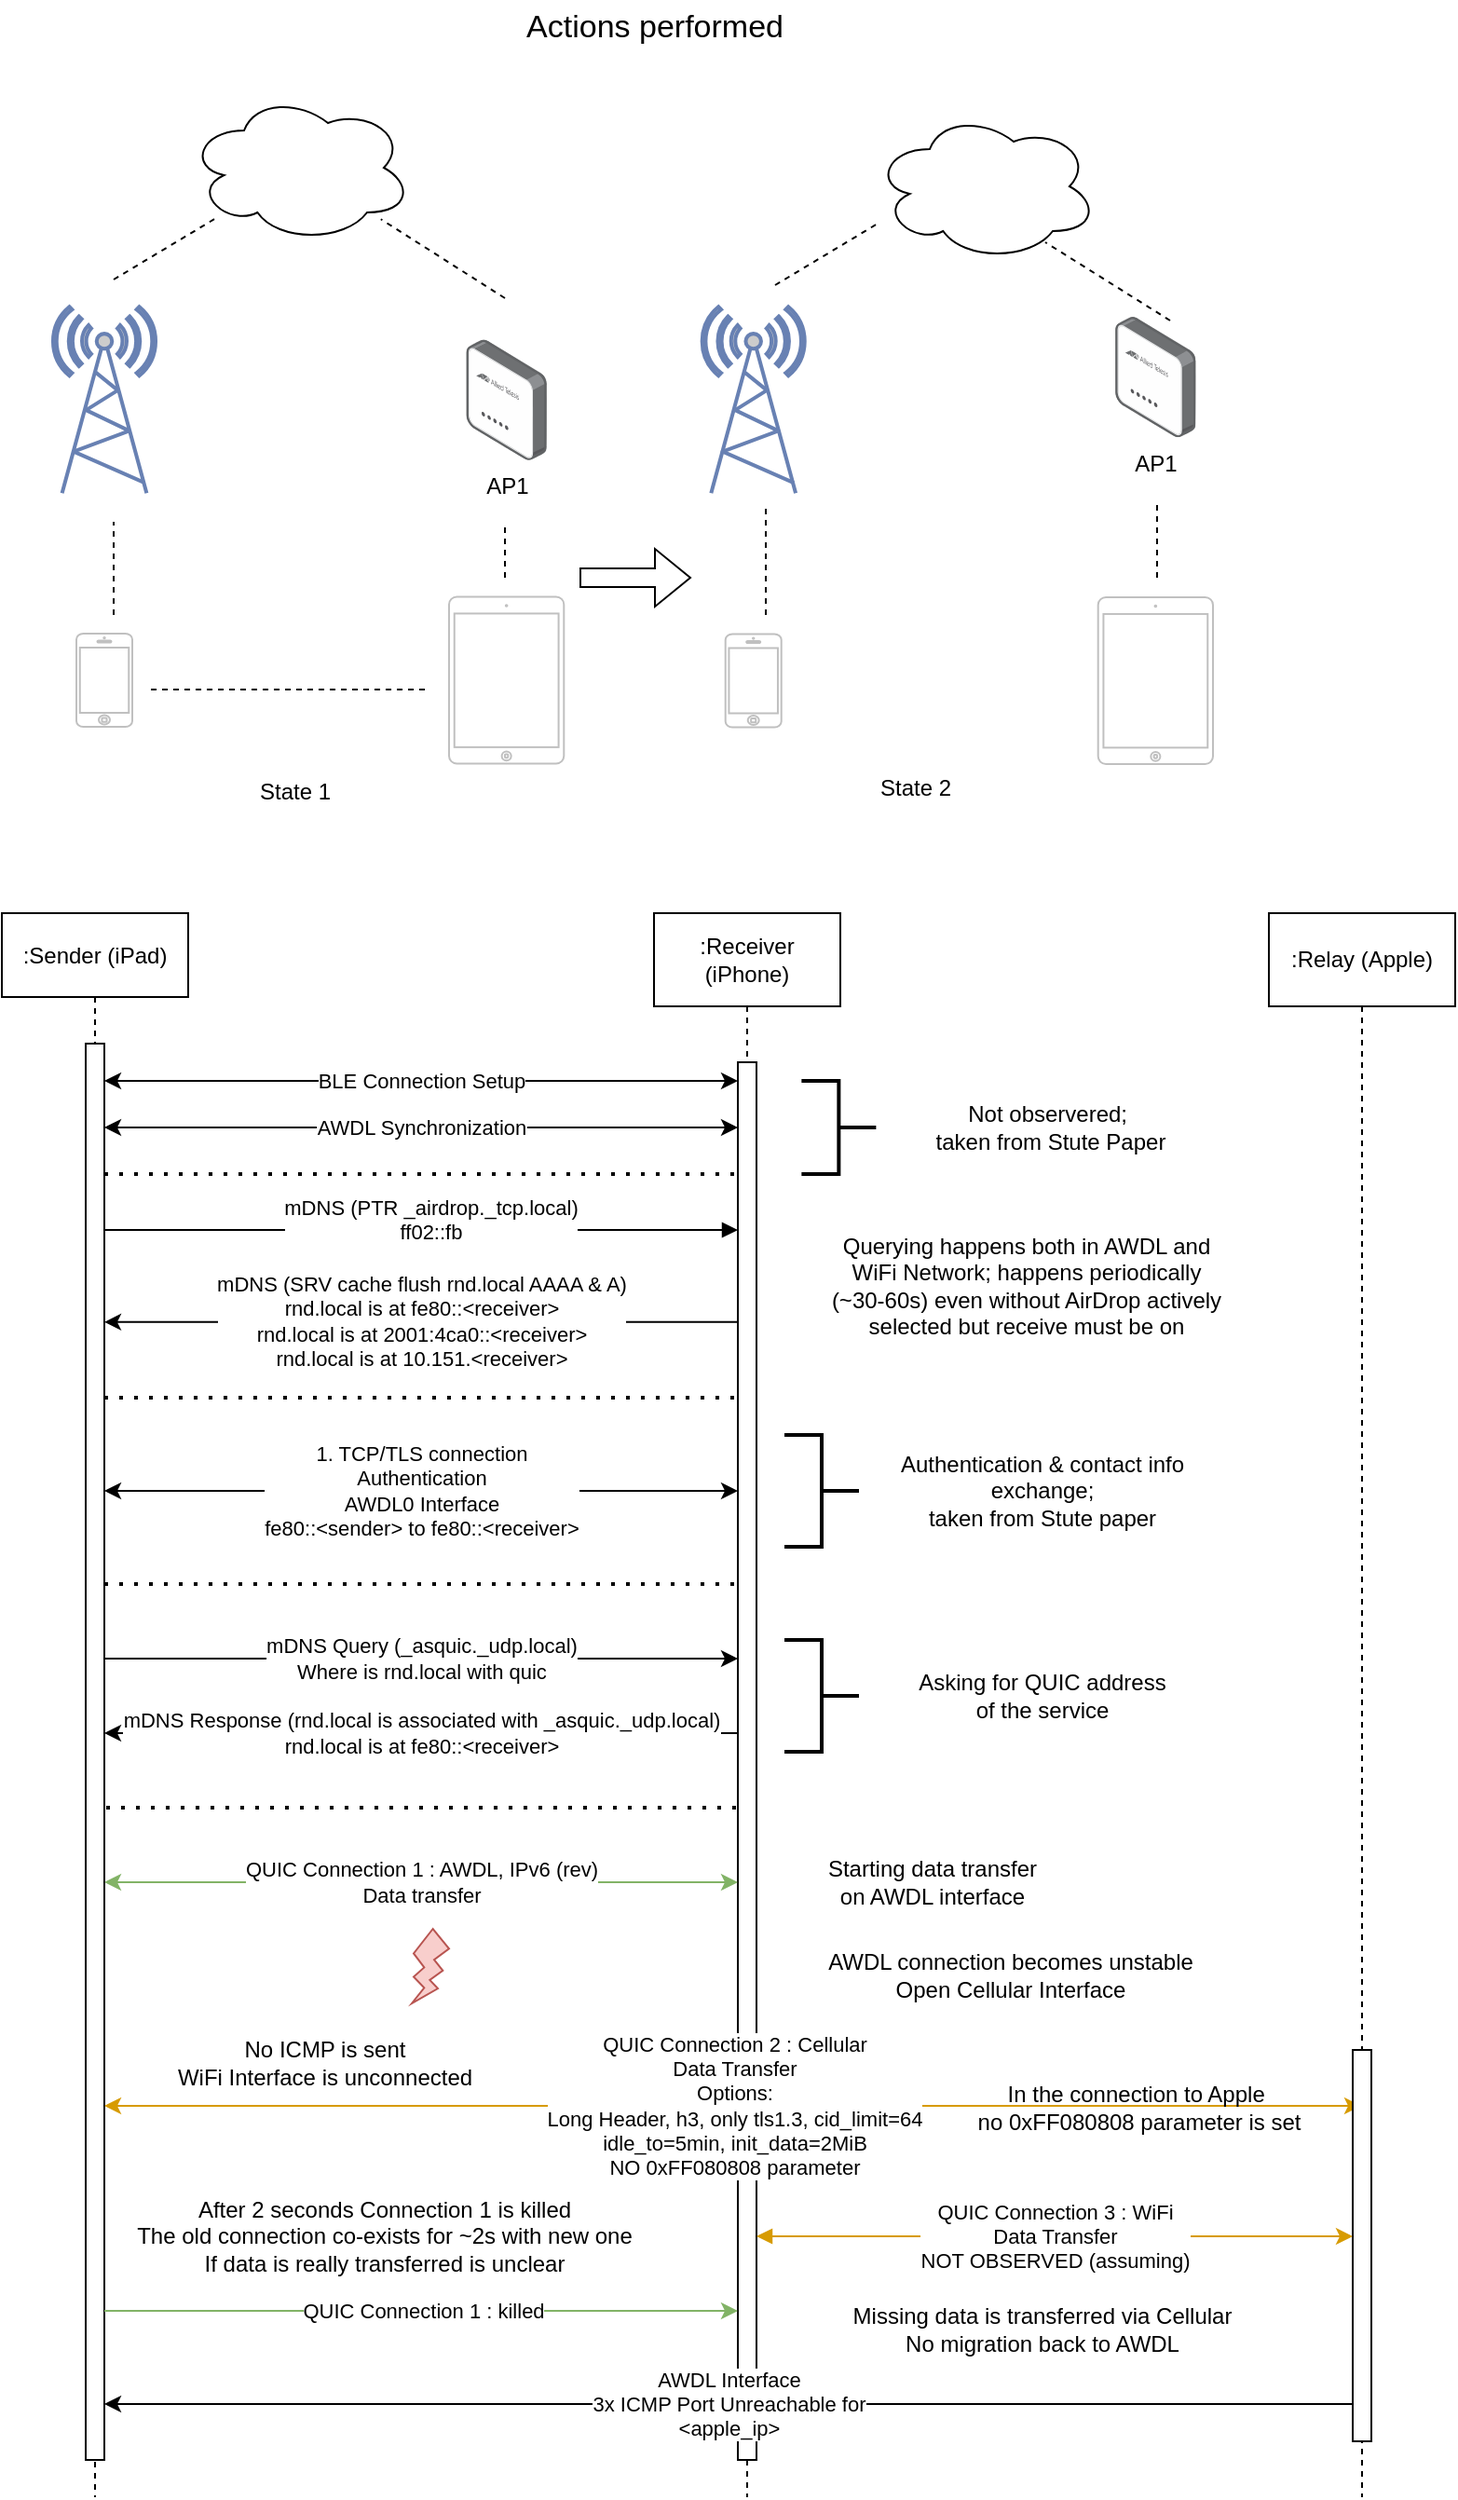 <mxfile version="22.1.7" type="device">
  <diagram name="Page-1" id="2YBvvXClWsGukQMizWep">
    <mxGraphModel dx="552" dy="1744" grid="1" gridSize="10" guides="1" tooltips="1" connect="1" arrows="1" fold="1" page="1" pageScale="1" pageWidth="850" pageHeight="1100" math="0" shadow="0">
      <root>
        <mxCell id="0" />
        <mxCell id="1" parent="0" />
        <mxCell id="aM9ryv3xv72pqoxQDRHE-1" value="&lt;div&gt;:Sender (iPad)&lt;/div&gt;" style="shape=umlLifeline;perimeter=lifelinePerimeter;whiteSpace=wrap;html=1;container=0;dropTarget=0;collapsible=0;recursiveResize=0;outlineConnect=0;portConstraint=eastwest;newEdgeStyle={&quot;edgeStyle&quot;:&quot;elbowEdgeStyle&quot;,&quot;elbow&quot;:&quot;vertical&quot;,&quot;curved&quot;:0,&quot;rounded&quot;:0};size=45;" parent="1" vertex="1">
          <mxGeometry x="10" y="50" width="100" height="850" as="geometry" />
        </mxCell>
        <mxCell id="aM9ryv3xv72pqoxQDRHE-2" value="" style="html=1;points=[];perimeter=orthogonalPerimeter;outlineConnect=0;targetShapes=umlLifeline;portConstraint=eastwest;newEdgeStyle={&quot;edgeStyle&quot;:&quot;elbowEdgeStyle&quot;,&quot;elbow&quot;:&quot;vertical&quot;,&quot;curved&quot;:0,&quot;rounded&quot;:0};" parent="aM9ryv3xv72pqoxQDRHE-1" vertex="1">
          <mxGeometry x="45" y="70" width="10" height="760" as="geometry" />
        </mxCell>
        <mxCell id="aM9ryv3xv72pqoxQDRHE-5" value="&lt;div&gt;:Receiver (iPhone)&lt;/div&gt;" style="shape=umlLifeline;perimeter=lifelinePerimeter;whiteSpace=wrap;html=1;container=0;dropTarget=0;collapsible=0;recursiveResize=0;outlineConnect=0;portConstraint=eastwest;newEdgeStyle={&quot;edgeStyle&quot;:&quot;elbowEdgeStyle&quot;,&quot;elbow&quot;:&quot;vertical&quot;,&quot;curved&quot;:0,&quot;rounded&quot;:0};size=50;" parent="1" vertex="1">
          <mxGeometry x="360" y="50" width="100" height="850" as="geometry" />
        </mxCell>
        <mxCell id="aM9ryv3xv72pqoxQDRHE-6" value="" style="html=1;points=[];perimeter=orthogonalPerimeter;outlineConnect=0;targetShapes=umlLifeline;portConstraint=eastwest;newEdgeStyle={&quot;edgeStyle&quot;:&quot;elbowEdgeStyle&quot;,&quot;elbow&quot;:&quot;vertical&quot;,&quot;curved&quot;:0,&quot;rounded&quot;:0};" parent="aM9ryv3xv72pqoxQDRHE-5" vertex="1">
          <mxGeometry x="45" y="80" width="10" height="750" as="geometry" />
        </mxCell>
        <mxCell id="aM9ryv3xv72pqoxQDRHE-7" value="&lt;div&gt;mDNS (PTR _airdrop._tcp.local)&lt;br&gt;&lt;/div&gt;&lt;div&gt;ff02::fb&lt;/div&gt;" style="html=1;verticalAlign=bottom;endArrow=block;edgeStyle=elbowEdgeStyle;elbow=vertical;curved=0;rounded=0;" parent="1" source="aM9ryv3xv72pqoxQDRHE-2" target="aM9ryv3xv72pqoxQDRHE-6" edge="1">
          <mxGeometry x="0.029" y="-10" relative="1" as="geometry">
            <mxPoint x="70" y="220" as="sourcePoint" />
            <Array as="points">
              <mxPoint x="335" y="220" />
              <mxPoint x="365" y="240" />
              <mxPoint x="265" y="230" />
              <mxPoint x="135" y="170" />
            </Array>
            <mxPoint x="410" y="220" as="targetPoint" />
            <mxPoint as="offset" />
          </mxGeometry>
        </mxCell>
        <mxCell id="OVtjpk0A2-jqffXC2TWz-1" value="BLE Connection Setup" style="edgeStyle=elbowEdgeStyle;rounded=0;orthogonalLoop=1;jettySize=auto;html=1;elbow=vertical;curved=0;startArrow=classic;startFill=1;" parent="1" source="aM9ryv3xv72pqoxQDRHE-2" edge="1">
          <mxGeometry relative="1" as="geometry">
            <mxPoint x="70" y="139.996" as="sourcePoint" />
            <mxPoint x="405" y="139.996" as="targetPoint" />
            <Array as="points">
              <mxPoint x="120" y="140" />
            </Array>
          </mxGeometry>
        </mxCell>
        <mxCell id="OVtjpk0A2-jqffXC2TWz-2" value="AWDL Synchronization" style="edgeStyle=elbowEdgeStyle;rounded=0;orthogonalLoop=1;jettySize=auto;html=1;elbow=vertical;curved=0;startArrow=classic;startFill=1;" parent="1" edge="1">
          <mxGeometry relative="1" as="geometry">
            <mxPoint x="65" y="165" as="sourcePoint" />
            <mxPoint x="405" y="165" as="targetPoint" />
          </mxGeometry>
        </mxCell>
        <mxCell id="OVtjpk0A2-jqffXC2TWz-4" value="" style="strokeWidth=2;html=1;shape=mxgraph.flowchart.annotation_2;align=left;labelPosition=right;pointerEvents=1;rotation=-180;" parent="1" vertex="1">
          <mxGeometry x="439.18" y="140" width="40" height="50" as="geometry" />
        </mxCell>
        <mxCell id="OVtjpk0A2-jqffXC2TWz-5" value="&lt;div&gt;Not observered;&amp;nbsp;&lt;/div&gt;&lt;div&gt;taken from Stute Paper&lt;/div&gt;" style="text;html=1;strokeColor=none;fillColor=none;align=center;verticalAlign=middle;whiteSpace=wrap;rounded=0;" parent="1" vertex="1">
          <mxGeometry x="497.53" y="150" width="150" height="30" as="geometry" />
        </mxCell>
        <mxCell id="OVtjpk0A2-jqffXC2TWz-9" value="" style="endArrow=none;dashed=1;html=1;dashPattern=1 3;strokeWidth=2;rounded=0;" parent="1" target="aM9ryv3xv72pqoxQDRHE-6" edge="1">
          <mxGeometry width="50" height="50" relative="1" as="geometry">
            <mxPoint x="65" y="190" as="sourcePoint" />
            <mxPoint x="410" y="190" as="targetPoint" />
          </mxGeometry>
        </mxCell>
        <mxCell id="OVtjpk0A2-jqffXC2TWz-10" value="Querying happens both in AWDL and WiFi Network; happens periodically (~30-60s) even without AirDrop actively selected but receive must be on" style="text;html=1;strokeColor=none;fillColor=none;align=center;verticalAlign=middle;whiteSpace=wrap;rounded=0;" parent="1" vertex="1">
          <mxGeometry x="450" y="210" width="220" height="80" as="geometry" />
        </mxCell>
        <mxCell id="yCxDXh_MjUkCu9cZjC5a-2" value="&lt;div&gt;mDNS (SRV cache flush rnd.local AAAA &amp;amp; A)&lt;/div&gt;&lt;div&gt;rnd.local is at fe80::&amp;lt;receiver&amp;gt;&lt;/div&gt;&lt;div&gt;rnd.local is at 2001:4ca0::&amp;lt;receiver&amp;gt;&lt;/div&gt;&lt;div&gt;rnd.local is at 10.151.&amp;lt;receiver&amp;gt;&lt;br&gt;&lt;/div&gt;" style="edgeStyle=elbowEdgeStyle;rounded=0;orthogonalLoop=1;jettySize=auto;html=1;elbow=horizontal;curved=0;" parent="1" edge="1">
          <mxGeometry relative="1" as="geometry">
            <mxPoint x="405" y="269.427" as="sourcePoint" />
            <mxPoint x="65" y="269.427" as="targetPoint" />
          </mxGeometry>
        </mxCell>
        <mxCell id="yCxDXh_MjUkCu9cZjC5a-3" value="" style="endArrow=none;dashed=1;html=1;dashPattern=1 3;strokeWidth=2;rounded=0;" parent="1" edge="1">
          <mxGeometry width="50" height="50" relative="1" as="geometry">
            <mxPoint x="65" y="310" as="sourcePoint" />
            <mxPoint x="405" y="310" as="targetPoint" />
          </mxGeometry>
        </mxCell>
        <mxCell id="yCxDXh_MjUkCu9cZjC5a-4" value="&lt;div&gt;1. TCP/TLS connection&lt;/div&gt;&lt;div&gt;Authentication&lt;br&gt;AWDL0 Interface&lt;/div&gt;&lt;div&gt;fe80::&amp;lt;sender&amp;gt; to fe80::&amp;lt;receiver&amp;gt;&lt;br&gt;&lt;/div&gt;" style="edgeStyle=elbowEdgeStyle;rounded=0;orthogonalLoop=1;jettySize=auto;html=1;elbow=vertical;curved=0;startArrow=classic;startFill=1;" parent="1" source="aM9ryv3xv72pqoxQDRHE-2" target="aM9ryv3xv72pqoxQDRHE-6" edge="1">
          <mxGeometry relative="1" as="geometry">
            <mxPoint x="70" y="359.997" as="sourcePoint" />
            <mxPoint x="410" y="359.997" as="targetPoint" />
            <Array as="points">
              <mxPoint x="390" y="360" />
            </Array>
          </mxGeometry>
        </mxCell>
        <mxCell id="yCxDXh_MjUkCu9cZjC5a-11" value="&lt;div&gt;QUIC Connection 1 : AWDL, IPv6 (rev)&lt;br&gt;&lt;/div&gt;&lt;div&gt;Data transfer&lt;/div&gt;" style="edgeStyle=elbowEdgeStyle;rounded=0;orthogonalLoop=1;jettySize=auto;html=1;elbow=vertical;curved=0;startArrow=classic;startFill=1;fillColor=#d5e8d4;strokeColor=#82b366;" parent="1" source="aM9ryv3xv72pqoxQDRHE-2" target="aM9ryv3xv72pqoxQDRHE-6" edge="1">
          <mxGeometry relative="1" as="geometry">
            <Array as="points">
              <mxPoint x="260" y="570" />
            </Array>
            <mxPoint x="80" y="580" as="sourcePoint" />
            <mxPoint x="405" y="720" as="targetPoint" />
          </mxGeometry>
        </mxCell>
        <mxCell id="yCxDXh_MjUkCu9cZjC5a-12" value="" style="endArrow=none;dashed=1;html=1;dashPattern=1 3;strokeWidth=2;rounded=0;" parent="1" edge="1">
          <mxGeometry width="50" height="50" relative="1" as="geometry">
            <mxPoint x="65" y="410" as="sourcePoint" />
            <mxPoint x="405.0" y="410" as="targetPoint" />
            <Array as="points">
              <mxPoint x="250" y="410" />
            </Array>
          </mxGeometry>
        </mxCell>
        <mxCell id="yCxDXh_MjUkCu9cZjC5a-13" value="" style="strokeWidth=2;html=1;shape=mxgraph.flowchart.annotation_2;align=left;labelPosition=right;pointerEvents=1;rotation=-180;" parent="1" vertex="1">
          <mxGeometry x="430" y="330" width="40" height="60" as="geometry" />
        </mxCell>
        <mxCell id="yCxDXh_MjUkCu9cZjC5a-14" value="&lt;div&gt;Authentication &amp;amp; contact info&lt;/div&gt;&lt;div&gt;exchange;&lt;/div&gt;&lt;div&gt;taken from Stute paper&lt;br&gt;&lt;/div&gt;" style="text;html=1;align=center;verticalAlign=middle;resizable=0;points=[];autosize=1;strokeColor=none;fillColor=none;" parent="1" vertex="1">
          <mxGeometry x="478" y="330" width="180" height="60" as="geometry" />
        </mxCell>
        <mxCell id="yCxDXh_MjUkCu9cZjC5a-18" value="&lt;div&gt;AWDL connection becomes unstable&lt;/div&gt;&lt;div&gt;Open Cellular Interface&lt;br&gt;&lt;/div&gt;" style="text;html=1;align=center;verticalAlign=middle;resizable=0;points=[];autosize=1;strokeColor=none;fillColor=none;" parent="1" vertex="1">
          <mxGeometry x="440.85" y="600" width="220" height="40" as="geometry" />
        </mxCell>
        <mxCell id="yCxDXh_MjUkCu9cZjC5a-17" value="" style="verticalLabelPosition=bottom;verticalAlign=top;html=1;shape=mxgraph.basic.flash;fillColor=#f8cecc;strokeColor=#b85450;" parent="1" vertex="1">
          <mxGeometry x="230" y="595" width="20" height="40" as="geometry" />
        </mxCell>
        <mxCell id="yCxDXh_MjUkCu9cZjC5a-23" value="&lt;div&gt;QUIC Connection 2 : Cellular&lt;br&gt;&lt;/div&gt;&lt;div&gt;Data Transfer&lt;/div&gt;&lt;div&gt;Options: &lt;br&gt;&lt;/div&gt;&lt;div&gt;Long Header, h3, only tls1.3, cid_limit=64&lt;/div&gt;&lt;div&gt;idle_to=5min, init_data=2MiB&lt;/div&gt;&lt;div&gt;NO 0xFF080808 parameter&lt;br&gt;&lt;/div&gt;" style="edgeStyle=elbowEdgeStyle;rounded=0;orthogonalLoop=1;jettySize=auto;html=1;elbow=vertical;curved=0;startArrow=classic;startFill=1;fillColor=#ffe6cc;strokeColor=#d79b00;" parent="1" source="aM9ryv3xv72pqoxQDRHE-2" target="6zYMTvwBG4bXgMevJ-_D-11" edge="1">
          <mxGeometry relative="1" as="geometry">
            <mxPoint x="65" y="830" as="sourcePoint" />
            <mxPoint x="405" y="830" as="targetPoint" />
            <Array as="points">
              <mxPoint x="280" y="690" />
            </Array>
          </mxGeometry>
        </mxCell>
        <mxCell id="7W10EVZrkEFWbG0_Qhk3-3" value="AP1" style="image;points=[];aspect=fixed;html=1;align=center;shadow=0;dashed=0;image=img/lib/allied_telesis/wireless/Access_Point_Indoor.svg;" parent="1" vertex="1">
          <mxGeometry x="259.18" y="-257.7" width="43.3" height="64.6" as="geometry" />
        </mxCell>
        <mxCell id="7W10EVZrkEFWbG0_Qhk3-4" value="Actions performed" style="text;html=1;align=center;verticalAlign=middle;resizable=0;points=[];autosize=1;strokeColor=none;fillColor=none;fontSize=17;" parent="1" vertex="1">
          <mxGeometry x="280" y="-440" width="160" height="30" as="geometry" />
        </mxCell>
        <mxCell id="7W10EVZrkEFWbG0_Qhk3-7" value="" style="html=1;verticalLabelPosition=bottom;labelBackgroundColor=#ffffff;verticalAlign=top;shadow=0;dashed=0;strokeWidth=1;shape=mxgraph.ios7.misc.iphone;strokeColor=#c0c0c0;" parent="1" vertex="1">
          <mxGeometry x="50" y="-100" width="30" height="50" as="geometry" />
        </mxCell>
        <mxCell id="7W10EVZrkEFWbG0_Qhk3-8" value="" style="html=1;verticalLabelPosition=bottom;labelBackgroundColor=#ffffff;verticalAlign=top;shadow=0;dashed=0;strokeWidth=1;shape=mxgraph.ios7.misc.ipad7inch;strokeColor=#c0c0c0;" parent="1" vertex="1">
          <mxGeometry x="250" y="-119.75" width="61.65" height="89.5" as="geometry" />
        </mxCell>
        <mxCell id="7W10EVZrkEFWbG0_Qhk3-13" value="" style="endArrow=none;dashed=1;html=1;rounded=0;" parent="1" edge="1">
          <mxGeometry width="50" height="50" relative="1" as="geometry">
            <mxPoint x="70" y="-110" as="sourcePoint" />
            <mxPoint x="70" y="-160" as="targetPoint" />
          </mxGeometry>
        </mxCell>
        <mxCell id="7W10EVZrkEFWbG0_Qhk3-14" value="" style="endArrow=none;dashed=1;html=1;rounded=0;" parent="1" edge="1">
          <mxGeometry width="50" height="50" relative="1" as="geometry">
            <mxPoint x="280" y="-130" as="sourcePoint" />
            <mxPoint x="280" y="-160" as="targetPoint" />
          </mxGeometry>
        </mxCell>
        <mxCell id="7W10EVZrkEFWbG0_Qhk3-15" value="" style="endArrow=none;dashed=1;html=1;rounded=0;" parent="1" edge="1">
          <mxGeometry width="50" height="50" relative="1" as="geometry">
            <mxPoint x="90" y="-70" as="sourcePoint" />
            <mxPoint x="240" y="-70" as="targetPoint" />
          </mxGeometry>
        </mxCell>
        <mxCell id="7W10EVZrkEFWbG0_Qhk3-16" value="State 1" style="text;html=1;align=center;verticalAlign=middle;resizable=0;points=[];autosize=1;strokeColor=none;fillColor=none;" parent="1" vertex="1">
          <mxGeometry x="136.7" y="-30" width="60" height="30" as="geometry" />
        </mxCell>
        <mxCell id="7W10EVZrkEFWbG0_Qhk3-17" value="AP1" style="image;points=[];aspect=fixed;html=1;align=center;shadow=0;dashed=0;image=img/lib/allied_telesis/wireless/Access_Point_Indoor.svg;" parent="1" vertex="1">
          <mxGeometry x="607.53" y="-270" width="43.3" height="64.6" as="geometry" />
        </mxCell>
        <mxCell id="7W10EVZrkEFWbG0_Qhk3-18" value="" style="html=1;verticalLabelPosition=bottom;labelBackgroundColor=#ffffff;verticalAlign=top;shadow=0;dashed=0;strokeWidth=1;shape=mxgraph.ios7.misc.iphone;strokeColor=#c0c0c0;" parent="1" vertex="1">
          <mxGeometry x="398.35" y="-99.75" width="30" height="50" as="geometry" />
        </mxCell>
        <mxCell id="7W10EVZrkEFWbG0_Qhk3-19" value="" style="html=1;verticalLabelPosition=bottom;labelBackgroundColor=#ffffff;verticalAlign=top;shadow=0;dashed=0;strokeWidth=1;shape=mxgraph.ios7.misc.ipad7inch;strokeColor=#c0c0c0;" parent="1" vertex="1">
          <mxGeometry x="598.35" y="-119.5" width="61.65" height="89.5" as="geometry" />
        </mxCell>
        <mxCell id="7W10EVZrkEFWbG0_Qhk3-20" value="" style="endArrow=none;dashed=1;html=1;rounded=0;" parent="1" edge="1">
          <mxGeometry width="50" height="50" relative="1" as="geometry">
            <mxPoint x="420" y="-110" as="sourcePoint" />
            <mxPoint x="420" y="-170" as="targetPoint" />
          </mxGeometry>
        </mxCell>
        <mxCell id="7W10EVZrkEFWbG0_Qhk3-21" value="" style="endArrow=none;dashed=1;html=1;rounded=0;" parent="1" edge="1">
          <mxGeometry width="50" height="50" relative="1" as="geometry">
            <mxPoint x="630" y="-130" as="sourcePoint" />
            <mxPoint x="630" y="-170" as="targetPoint" />
          </mxGeometry>
        </mxCell>
        <mxCell id="7W10EVZrkEFWbG0_Qhk3-23" value="" style="shape=flexArrow;endArrow=classic;html=1;rounded=0;" parent="1" edge="1">
          <mxGeometry width="50" height="50" relative="1" as="geometry">
            <mxPoint x="320" y="-130" as="sourcePoint" />
            <mxPoint x="380" y="-130" as="targetPoint" />
          </mxGeometry>
        </mxCell>
        <mxCell id="o-EeihVTMgN8iyO2JNl--1" value="State 2" style="text;html=1;align=center;verticalAlign=middle;resizable=0;points=[];autosize=1;strokeColor=none;fillColor=none;" parent="1" vertex="1">
          <mxGeometry x="470" y="-32" width="60" height="30" as="geometry" />
        </mxCell>
        <mxCell id="o-EeihVTMgN8iyO2JNl--3" value="" style="ellipse;shape=cloud;whiteSpace=wrap;html=1;" parent="1" vertex="1">
          <mxGeometry x="478" y="-380" width="120" height="80" as="geometry" />
        </mxCell>
        <mxCell id="o-EeihVTMgN8iyO2JNl--4" value="" style="fontColor=#0066CC;verticalAlign=top;verticalLabelPosition=bottom;labelPosition=center;align=center;html=1;outlineConnect=0;fillColor=#CCCCCC;strokeColor=#6881B3;gradientColor=none;gradientDirection=north;strokeWidth=2;shape=mxgraph.networks.radio_tower;" parent="1" vertex="1">
          <mxGeometry x="385.85" y="-275.4" width="55" height="100" as="geometry" />
        </mxCell>
        <mxCell id="o-EeihVTMgN8iyO2JNl--5" value="" style="fontColor=#0066CC;verticalAlign=top;verticalLabelPosition=bottom;labelPosition=center;align=center;html=1;outlineConnect=0;fillColor=#CCCCCC;strokeColor=#6881B3;gradientColor=none;gradientDirection=north;strokeWidth=2;shape=mxgraph.networks.radio_tower;" parent="1" vertex="1">
          <mxGeometry x="37.5" y="-275.4" width="55" height="100" as="geometry" />
        </mxCell>
        <mxCell id="o-EeihVTMgN8iyO2JNl--6" value="" style="ellipse;shape=cloud;whiteSpace=wrap;html=1;" parent="1" vertex="1">
          <mxGeometry x="110" y="-390" width="120" height="80" as="geometry" />
        </mxCell>
        <mxCell id="o-EeihVTMgN8iyO2JNl--7" value="" style="endArrow=none;dashed=1;html=1;rounded=0;" parent="1" target="o-EeihVTMgN8iyO2JNl--6" edge="1">
          <mxGeometry width="50" height="50" relative="1" as="geometry">
            <mxPoint x="70" y="-290" as="sourcePoint" />
            <mxPoint x="250" y="-60" as="targetPoint" />
          </mxGeometry>
        </mxCell>
        <mxCell id="o-EeihVTMgN8iyO2JNl--8" value="" style="endArrow=none;dashed=1;html=1;rounded=0;" parent="1" target="o-EeihVTMgN8iyO2JNl--6" edge="1">
          <mxGeometry width="50" height="50" relative="1" as="geometry">
            <mxPoint x="280" y="-280" as="sourcePoint" />
            <mxPoint x="135" y="-313" as="targetPoint" />
          </mxGeometry>
        </mxCell>
        <mxCell id="o-EeihVTMgN8iyO2JNl--9" value="" style="endArrow=none;dashed=1;html=1;rounded=0;" parent="1" edge="1">
          <mxGeometry width="50" height="50" relative="1" as="geometry">
            <mxPoint x="637" y="-268" as="sourcePoint" />
            <mxPoint x="570" y="-310" as="targetPoint" />
          </mxGeometry>
        </mxCell>
        <mxCell id="o-EeihVTMgN8iyO2JNl--10" value="" style="endArrow=none;dashed=1;html=1;rounded=0;" parent="1" edge="1">
          <mxGeometry width="50" height="50" relative="1" as="geometry">
            <mxPoint x="425" y="-287" as="sourcePoint" />
            <mxPoint x="480" y="-320" as="targetPoint" />
          </mxGeometry>
        </mxCell>
        <mxCell id="o-EeihVTMgN8iyO2JNl--11" value="&lt;div&gt;Starting data transfer&lt;/div&gt;&lt;div&gt;on AWDL interface&lt;br&gt;&lt;/div&gt;" style="text;html=1;align=center;verticalAlign=middle;resizable=0;points=[];autosize=1;strokeColor=none;fillColor=none;" parent="1" vertex="1">
          <mxGeometry x="439.18" y="550" width="140" height="40" as="geometry" />
        </mxCell>
        <mxCell id="o-EeihVTMgN8iyO2JNl--12" value="&lt;div&gt;AWDL Interface&lt;br&gt;&lt;/div&gt;&lt;div&gt;3x ICMP Port Unreachable for&lt;br&gt;&lt;/div&gt;&lt;div&gt;&amp;lt;apple_ip&amp;gt;&lt;br&gt;&lt;/div&gt;" style="edgeStyle=elbowEdgeStyle;rounded=0;orthogonalLoop=1;jettySize=auto;html=1;elbow=vertical;curved=0;startArrow=classic;startFill=1;endArrow=none;endFill=0;" parent="1" source="aM9ryv3xv72pqoxQDRHE-2" target="6zYMTvwBG4bXgMevJ-_D-12" edge="1">
          <mxGeometry relative="1" as="geometry">
            <Array as="points">
              <mxPoint x="240" y="850" />
            </Array>
            <mxPoint x="65" y="880" as="sourcePoint" />
            <mxPoint x="405" y="880" as="targetPoint" />
          </mxGeometry>
        </mxCell>
        <mxCell id="6zYMTvwBG4bXgMevJ-_D-1" value="&lt;div&gt;mDNS Query (_asquic._udp.local)&lt;/div&gt;&lt;div&gt;Where is rnd.local with quic&lt;br&gt;&lt;/div&gt;" style="edgeStyle=elbowEdgeStyle;rounded=0;orthogonalLoop=1;jettySize=auto;html=1;elbow=vertical;curved=0;" edge="1" parent="1" source="aM9ryv3xv72pqoxQDRHE-2" target="aM9ryv3xv72pqoxQDRHE-6">
          <mxGeometry relative="1" as="geometry">
            <Array as="points">
              <mxPoint x="230" y="450" />
            </Array>
          </mxGeometry>
        </mxCell>
        <mxCell id="6zYMTvwBG4bXgMevJ-_D-2" value="&lt;div&gt;mDNS Response (rnd.local is associated with _asquic._udp.local)&lt;/div&gt;&lt;div&gt;rnd.local is at fe80::&amp;lt;receiver&amp;gt;&lt;br&gt;&lt;/div&gt;" style="edgeStyle=elbowEdgeStyle;rounded=0;orthogonalLoop=1;jettySize=auto;html=1;elbow=vertical;curved=0;" edge="1" parent="1" source="aM9ryv3xv72pqoxQDRHE-6" target="aM9ryv3xv72pqoxQDRHE-2">
          <mxGeometry relative="1" as="geometry">
            <Array as="points">
              <mxPoint x="235" y="490" />
            </Array>
          </mxGeometry>
        </mxCell>
        <mxCell id="6zYMTvwBG4bXgMevJ-_D-3" value="" style="strokeWidth=2;html=1;shape=mxgraph.flowchart.annotation_2;align=left;labelPosition=right;pointerEvents=1;rotation=-180;" vertex="1" parent="1">
          <mxGeometry x="430" y="440" width="40" height="60" as="geometry" />
        </mxCell>
        <mxCell id="6zYMTvwBG4bXgMevJ-_D-4" value="" style="endArrow=none;dashed=1;html=1;dashPattern=1 3;strokeWidth=2;rounded=0;" edge="1" parent="1">
          <mxGeometry width="50" height="50" relative="1" as="geometry">
            <mxPoint x="66" y="530" as="sourcePoint" />
            <mxPoint x="406.0" y="530" as="targetPoint" />
            <Array as="points">
              <mxPoint x="251" y="530" />
            </Array>
          </mxGeometry>
        </mxCell>
        <mxCell id="6zYMTvwBG4bXgMevJ-_D-5" value="&lt;div&gt;Asking for QUIC address&lt;/div&gt;&lt;div&gt;of the service&lt;br&gt;&lt;/div&gt;" style="text;html=1;align=center;verticalAlign=middle;resizable=0;points=[];autosize=1;strokeColor=none;fillColor=none;" vertex="1" parent="1">
          <mxGeometry x="487.53" y="450" width="160" height="40" as="geometry" />
        </mxCell>
        <mxCell id="6zYMTvwBG4bXgMevJ-_D-6" value="&lt;div&gt;No ICMP is sent&lt;/div&gt;&lt;div&gt;WiFi Interface is unconnected&lt;/div&gt;" style="text;html=1;align=center;verticalAlign=middle;resizable=0;points=[];autosize=1;strokeColor=none;fillColor=none;" vertex="1" parent="1">
          <mxGeometry x="92.5" y="647" width="180" height="40" as="geometry" />
        </mxCell>
        <mxCell id="6zYMTvwBG4bXgMevJ-_D-7" value="&lt;div&gt;After 2 seconds Connection 1 is killed&lt;/div&gt;&lt;div&gt;The old connection co-exists for ~2s with new one&lt;br&gt;&lt;/div&gt;&lt;div&gt;If data is really transferred is unclear&lt;br&gt;&lt;/div&gt;" style="text;html=1;align=center;verticalAlign=middle;resizable=0;points=[];autosize=1;strokeColor=none;fillColor=none;" vertex="1" parent="1">
          <mxGeometry x="70.0" y="730" width="290" height="60" as="geometry" />
        </mxCell>
        <mxCell id="6zYMTvwBG4bXgMevJ-_D-8" value="QUIC Connection 1 : killed" style="edgeStyle=elbowEdgeStyle;rounded=0;orthogonalLoop=1;jettySize=auto;html=1;elbow=vertical;curved=0;fillColor=#d5e8d4;strokeColor=#82b366;" edge="1" parent="1" source="aM9ryv3xv72pqoxQDRHE-2" target="aM9ryv3xv72pqoxQDRHE-6">
          <mxGeometry x="0.002" relative="1" as="geometry">
            <Array as="points">
              <mxPoint x="240" y="800" />
            </Array>
            <mxPoint as="offset" />
          </mxGeometry>
        </mxCell>
        <mxCell id="6zYMTvwBG4bXgMevJ-_D-9" value="&lt;div&gt;In the connection to Apple&amp;nbsp;&lt;/div&gt;&lt;div&gt;no 0xFF080808 parameter is set&lt;/div&gt;" style="text;html=1;align=center;verticalAlign=middle;resizable=0;points=[];autosize=1;strokeColor=none;fillColor=none;" vertex="1" parent="1">
          <mxGeometry x="520.0" y="671" width="200" height="40" as="geometry" />
        </mxCell>
        <mxCell id="6zYMTvwBG4bXgMevJ-_D-10" value="&lt;div&gt;Missing data is transferred via Cellular&lt;/div&gt;&lt;div&gt;No migration back to AWDL&lt;br&gt;&lt;/div&gt;" style="text;html=1;align=center;verticalAlign=middle;resizable=0;points=[];autosize=1;strokeColor=none;fillColor=none;" vertex="1" parent="1">
          <mxGeometry x="453" y="790" width="230" height="40" as="geometry" />
        </mxCell>
        <mxCell id="6zYMTvwBG4bXgMevJ-_D-11" value="&lt;div&gt;:Relay (Apple)&lt;/div&gt;" style="shape=umlLifeline;perimeter=lifelinePerimeter;whiteSpace=wrap;html=1;container=0;dropTarget=0;collapsible=0;recursiveResize=0;outlineConnect=0;portConstraint=eastwest;newEdgeStyle={&quot;edgeStyle&quot;:&quot;elbowEdgeStyle&quot;,&quot;elbow&quot;:&quot;vertical&quot;,&quot;curved&quot;:0,&quot;rounded&quot;:0};size=50;" vertex="1" parent="1">
          <mxGeometry x="690" y="50" width="100" height="850" as="geometry" />
        </mxCell>
        <mxCell id="6zYMTvwBG4bXgMevJ-_D-12" value="" style="html=1;points=[];perimeter=orthogonalPerimeter;outlineConnect=0;targetShapes=umlLifeline;portConstraint=eastwest;newEdgeStyle={&quot;edgeStyle&quot;:&quot;elbowEdgeStyle&quot;,&quot;elbow&quot;:&quot;vertical&quot;,&quot;curved&quot;:0,&quot;rounded&quot;:0};" vertex="1" parent="6zYMTvwBG4bXgMevJ-_D-11">
          <mxGeometry x="45" y="610" width="10" height="210" as="geometry" />
        </mxCell>
        <mxCell id="6zYMTvwBG4bXgMevJ-_D-14" value="&amp;nbsp;" style="text;whiteSpace=wrap;html=1;" vertex="1" parent="1">
          <mxGeometry x="475" y="640" width="40" height="40" as="geometry" />
        </mxCell>
        <mxCell id="6zYMTvwBG4bXgMevJ-_D-15" value="&lt;div&gt;QUIC Connection 3 : WiFi&lt;/div&gt;&lt;div&gt;Data Transfer&lt;/div&gt;&lt;div&gt;NOT OBSERVED (assuming)&lt;br&gt;&lt;/div&gt;" style="edgeStyle=elbowEdgeStyle;rounded=0;orthogonalLoop=1;jettySize=auto;html=1;elbow=vertical;curved=0;fillColor=#ffe6cc;strokeColor=#d79b00;startArrow=block;startFill=1;" edge="1" parent="1" source="aM9ryv3xv72pqoxQDRHE-6" target="6zYMTvwBG4bXgMevJ-_D-12">
          <mxGeometry relative="1" as="geometry">
            <Array as="points">
              <mxPoint x="570" y="760" />
            </Array>
          </mxGeometry>
        </mxCell>
      </root>
    </mxGraphModel>
  </diagram>
</mxfile>

